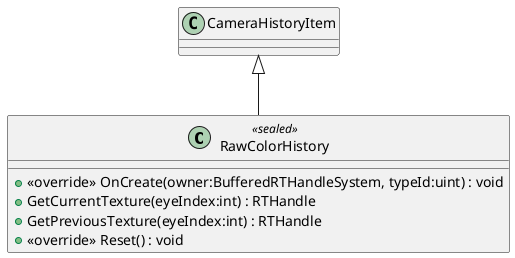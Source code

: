 @startuml
class RawColorHistory <<sealed>> {
    + <<override>> OnCreate(owner:BufferedRTHandleSystem, typeId:uint) : void
    + GetCurrentTexture(eyeIndex:int) : RTHandle
    + GetPreviousTexture(eyeIndex:int) : RTHandle
    + <<override>> Reset() : void
}
CameraHistoryItem <|-- RawColorHistory
@enduml
